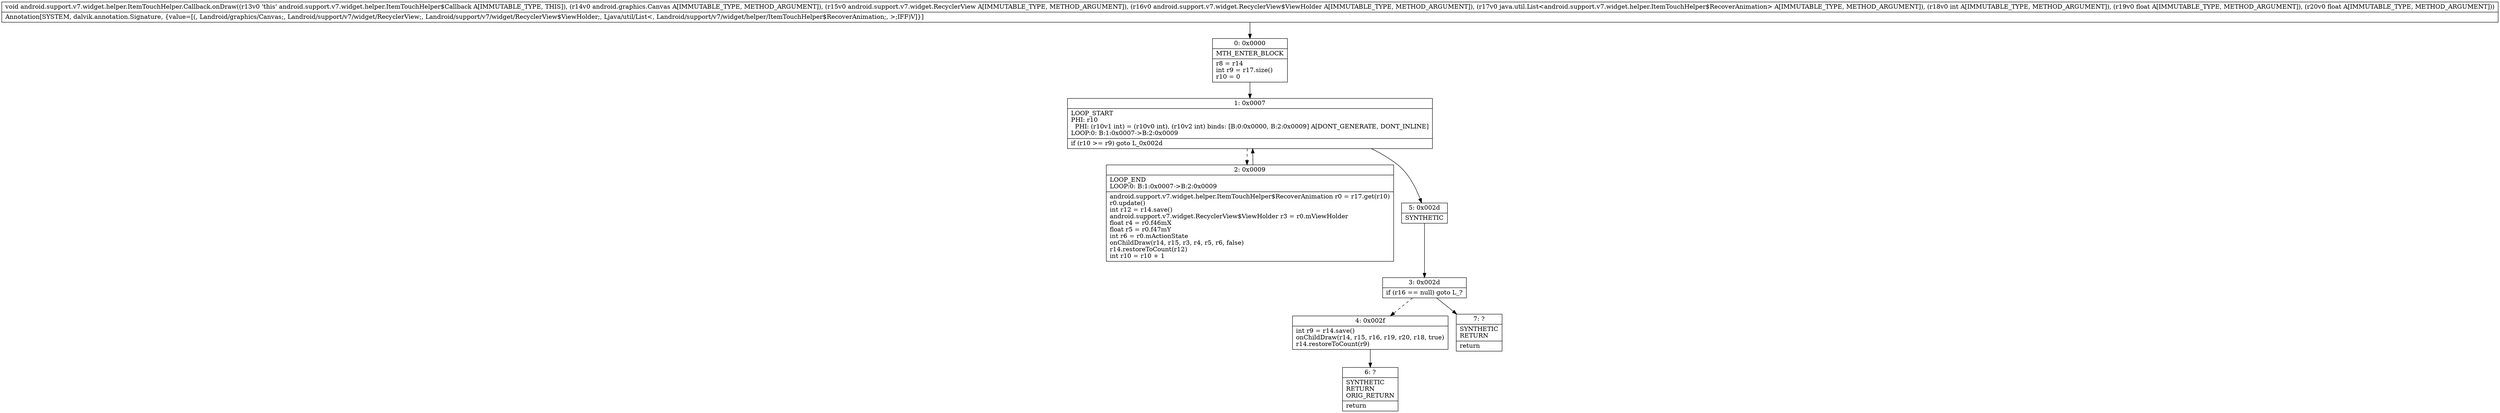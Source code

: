 digraph "CFG forandroid.support.v7.widget.helper.ItemTouchHelper.Callback.onDraw(Landroid\/graphics\/Canvas;Landroid\/support\/v7\/widget\/RecyclerView;Landroid\/support\/v7\/widget\/RecyclerView$ViewHolder;Ljava\/util\/List;IFF)V" {
Node_0 [shape=record,label="{0\:\ 0x0000|MTH_ENTER_BLOCK\l|r8 = r14\lint r9 = r17.size()\lr10 = 0\l}"];
Node_1 [shape=record,label="{1\:\ 0x0007|LOOP_START\lPHI: r10 \l  PHI: (r10v1 int) = (r10v0 int), (r10v2 int) binds: [B:0:0x0000, B:2:0x0009] A[DONT_GENERATE, DONT_INLINE]\lLOOP:0: B:1:0x0007\-\>B:2:0x0009\l|if (r10 \>= r9) goto L_0x002d\l}"];
Node_2 [shape=record,label="{2\:\ 0x0009|LOOP_END\lLOOP:0: B:1:0x0007\-\>B:2:0x0009\l|android.support.v7.widget.helper.ItemTouchHelper$RecoverAnimation r0 = r17.get(r10)\lr0.update()\lint r12 = r14.save()\landroid.support.v7.widget.RecyclerView$ViewHolder r3 = r0.mViewHolder\lfloat r4 = r0.f46mX\lfloat r5 = r0.f47mY\lint r6 = r0.mActionState\lonChildDraw(r14, r15, r3, r4, r5, r6, false)\lr14.restoreToCount(r12)\lint r10 = r10 + 1\l}"];
Node_3 [shape=record,label="{3\:\ 0x002d|if (r16 == null) goto L_?\l}"];
Node_4 [shape=record,label="{4\:\ 0x002f|int r9 = r14.save()\lonChildDraw(r14, r15, r16, r19, r20, r18, true)\lr14.restoreToCount(r9)\l}"];
Node_5 [shape=record,label="{5\:\ 0x002d|SYNTHETIC\l}"];
Node_6 [shape=record,label="{6\:\ ?|SYNTHETIC\lRETURN\lORIG_RETURN\l|return\l}"];
Node_7 [shape=record,label="{7\:\ ?|SYNTHETIC\lRETURN\l|return\l}"];
MethodNode[shape=record,label="{void android.support.v7.widget.helper.ItemTouchHelper.Callback.onDraw((r13v0 'this' android.support.v7.widget.helper.ItemTouchHelper$Callback A[IMMUTABLE_TYPE, THIS]), (r14v0 android.graphics.Canvas A[IMMUTABLE_TYPE, METHOD_ARGUMENT]), (r15v0 android.support.v7.widget.RecyclerView A[IMMUTABLE_TYPE, METHOD_ARGUMENT]), (r16v0 android.support.v7.widget.RecyclerView$ViewHolder A[IMMUTABLE_TYPE, METHOD_ARGUMENT]), (r17v0 java.util.List\<android.support.v7.widget.helper.ItemTouchHelper$RecoverAnimation\> A[IMMUTABLE_TYPE, METHOD_ARGUMENT]), (r18v0 int A[IMMUTABLE_TYPE, METHOD_ARGUMENT]), (r19v0 float A[IMMUTABLE_TYPE, METHOD_ARGUMENT]), (r20v0 float A[IMMUTABLE_TYPE, METHOD_ARGUMENT]))  | Annotation[SYSTEM, dalvik.annotation.Signature, \{value=[(, Landroid\/graphics\/Canvas;, Landroid\/support\/v7\/widget\/RecyclerView;, Landroid\/support\/v7\/widget\/RecyclerView$ViewHolder;, Ljava\/util\/List\<, Landroid\/support\/v7\/widget\/helper\/ItemTouchHelper$RecoverAnimation;, \>;IFF)V]\}]\l}"];
MethodNode -> Node_0;
Node_0 -> Node_1;
Node_1 -> Node_2[style=dashed];
Node_1 -> Node_5;
Node_2 -> Node_1;
Node_3 -> Node_4[style=dashed];
Node_3 -> Node_7;
Node_4 -> Node_6;
Node_5 -> Node_3;
}

